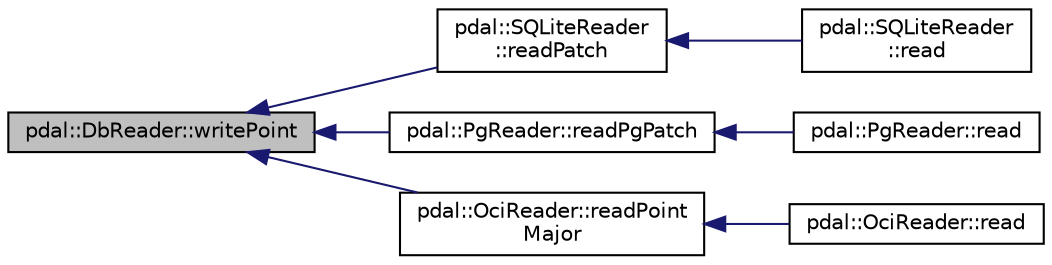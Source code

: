digraph "pdal::DbReader::writePoint"
{
  edge [fontname="Helvetica",fontsize="10",labelfontname="Helvetica",labelfontsize="10"];
  node [fontname="Helvetica",fontsize="10",shape=record];
  rankdir="LR";
  Node1 [label="pdal::DbReader::writePoint",height=0.2,width=0.4,color="black", fillcolor="grey75", style="filled", fontcolor="black"];
  Node1 -> Node2 [dir="back",color="midnightblue",fontsize="10",style="solid",fontname="Helvetica"];
  Node2 [label="pdal::SQLiteReader\l::readPatch",height=0.2,width=0.4,color="black", fillcolor="white", style="filled",URL="$classpdal_1_1SQLiteReader.html#a751ed702c4435a20319840b0727d1a57"];
  Node2 -> Node3 [dir="back",color="midnightblue",fontsize="10",style="solid",fontname="Helvetica"];
  Node3 [label="pdal::SQLiteReader\l::read",height=0.2,width=0.4,color="black", fillcolor="white", style="filled",URL="$classpdal_1_1SQLiteReader.html#a860ce10057372d42f95445fef91f9931"];
  Node1 -> Node4 [dir="back",color="midnightblue",fontsize="10",style="solid",fontname="Helvetica"];
  Node4 [label="pdal::PgReader::readPgPatch",height=0.2,width=0.4,color="black", fillcolor="white", style="filled",URL="$classpdal_1_1PgReader.html#adc4dc7d4a629346d330dddbf522180c6"];
  Node4 -> Node5 [dir="back",color="midnightblue",fontsize="10",style="solid",fontname="Helvetica"];
  Node5 [label="pdal::PgReader::read",height=0.2,width=0.4,color="black", fillcolor="white", style="filled",URL="$classpdal_1_1PgReader.html#ac444cf6f786cfe00bd98f6b399779333"];
  Node1 -> Node6 [dir="back",color="midnightblue",fontsize="10",style="solid",fontname="Helvetica"];
  Node6 [label="pdal::OciReader::readPoint\lMajor",height=0.2,width=0.4,color="black", fillcolor="white", style="filled",URL="$classpdal_1_1OciReader.html#af16b0d1a2cca3ce787f21b57fd9fd4de"];
  Node6 -> Node7 [dir="back",color="midnightblue",fontsize="10",style="solid",fontname="Helvetica"];
  Node7 [label="pdal::OciReader::read",height=0.2,width=0.4,color="black", fillcolor="white", style="filled",URL="$classpdal_1_1OciReader.html#ae697d44314c547c0e8458505c060448b"];
}

